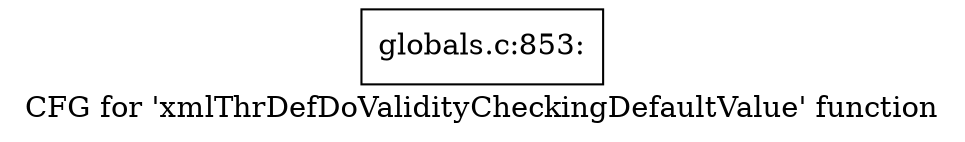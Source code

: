 digraph "CFG for 'xmlThrDefDoValidityCheckingDefaultValue' function" {
	label="CFG for 'xmlThrDefDoValidityCheckingDefaultValue' function";

	Node0x4abcd20 [shape=record,label="{globals.c:853:}"];
}
